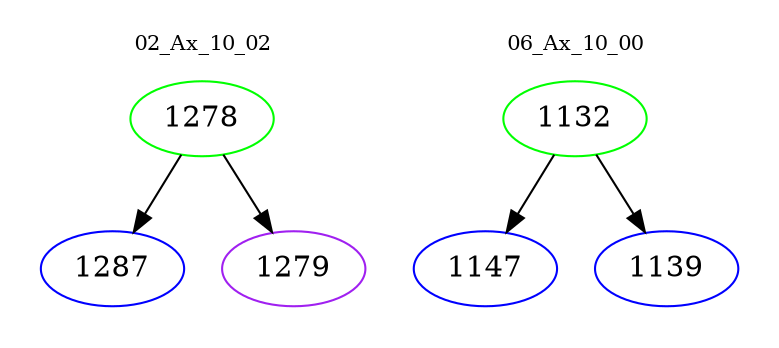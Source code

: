 digraph{
subgraph cluster_0 {
color = white
label = "02_Ax_10_02";
fontsize=10;
T0_1278 [label="1278", color="green"]
T0_1278 -> T0_1287 [color="black"]
T0_1287 [label="1287", color="blue"]
T0_1278 -> T0_1279 [color="black"]
T0_1279 [label="1279", color="purple"]
}
subgraph cluster_1 {
color = white
label = "06_Ax_10_00";
fontsize=10;
T1_1132 [label="1132", color="green"]
T1_1132 -> T1_1147 [color="black"]
T1_1147 [label="1147", color="blue"]
T1_1132 -> T1_1139 [color="black"]
T1_1139 [label="1139", color="blue"]
}
}
